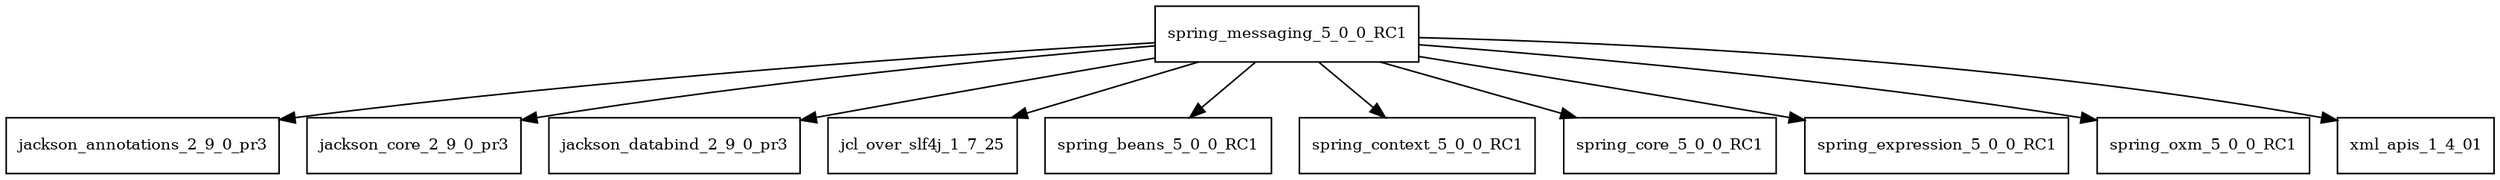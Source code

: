 digraph spring_messaging_5_0_0_RC1_dependencies {
  node [shape = box, fontsize=10.0];
  spring_messaging_5_0_0_RC1 -> jackson_annotations_2_9_0_pr3;
  spring_messaging_5_0_0_RC1 -> jackson_core_2_9_0_pr3;
  spring_messaging_5_0_0_RC1 -> jackson_databind_2_9_0_pr3;
  spring_messaging_5_0_0_RC1 -> jcl_over_slf4j_1_7_25;
  spring_messaging_5_0_0_RC1 -> spring_beans_5_0_0_RC1;
  spring_messaging_5_0_0_RC1 -> spring_context_5_0_0_RC1;
  spring_messaging_5_0_0_RC1 -> spring_core_5_0_0_RC1;
  spring_messaging_5_0_0_RC1 -> spring_expression_5_0_0_RC1;
  spring_messaging_5_0_0_RC1 -> spring_oxm_5_0_0_RC1;
  spring_messaging_5_0_0_RC1 -> xml_apis_1_4_01;
}
